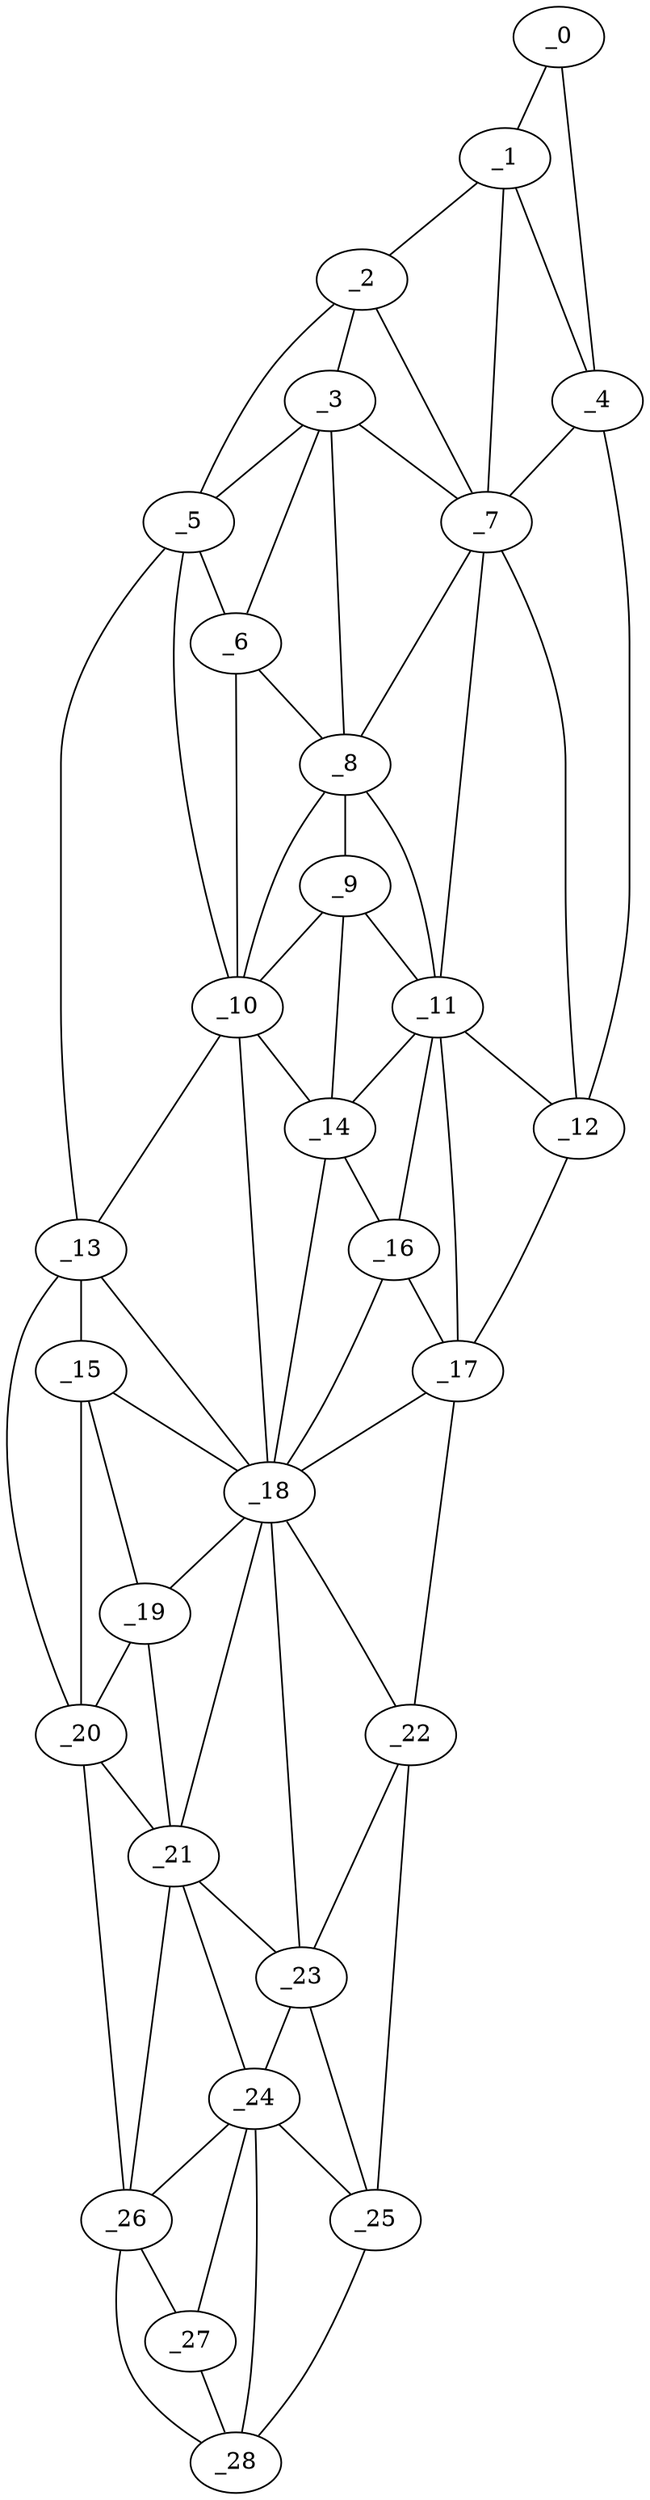 graph "obj69__310.gxl" {
	_0	 [x=4,
		y=89];
	_1	 [x=6,
		y=80];
	_0 -- _1	 [valence=1];
	_4	 [x=37,
		y=98];
	_0 -- _4	 [valence=1];
	_2	 [x=21,
		y=66];
	_1 -- _2	 [valence=1];
	_1 -- _4	 [valence=2];
	_7	 [x=40,
		y=89];
	_1 -- _7	 [valence=2];
	_3	 [x=29,
		y=65];
	_2 -- _3	 [valence=1];
	_5	 [x=39,
		y=52];
	_2 -- _5	 [valence=1];
	_2 -- _7	 [valence=1];
	_3 -- _5	 [valence=1];
	_6	 [x=39,
		y=61];
	_3 -- _6	 [valence=2];
	_3 -- _7	 [valence=2];
	_8	 [x=43,
		y=72];
	_3 -- _8	 [valence=1];
	_4 -- _7	 [valence=1];
	_12	 [x=53,
		y=95];
	_4 -- _12	 [valence=1];
	_5 -- _6	 [valence=1];
	_10	 [x=52,
		y=65];
	_5 -- _10	 [valence=2];
	_13	 [x=57,
		y=40];
	_5 -- _13	 [valence=1];
	_6 -- _8	 [valence=1];
	_6 -- _10	 [valence=2];
	_7 -- _8	 [valence=2];
	_11	 [x=53,
		y=86];
	_7 -- _11	 [valence=2];
	_7 -- _12	 [valence=1];
	_9	 [x=51,
		y=73];
	_8 -- _9	 [valence=2];
	_8 -- _10	 [valence=2];
	_8 -- _11	 [valence=2];
	_9 -- _10	 [valence=2];
	_9 -- _11	 [valence=2];
	_14	 [x=64,
		y=75];
	_9 -- _14	 [valence=2];
	_10 -- _13	 [valence=2];
	_10 -- _14	 [valence=1];
	_18	 [x=79,
		y=60];
	_10 -- _18	 [valence=2];
	_11 -- _12	 [valence=2];
	_11 -- _14	 [valence=2];
	_16	 [x=68,
		y=77];
	_11 -- _16	 [valence=1];
	_17	 [x=72,
		y=86];
	_11 -- _17	 [valence=2];
	_12 -- _17	 [valence=1];
	_15	 [x=65,
		y=38];
	_13 -- _15	 [valence=2];
	_13 -- _18	 [valence=2];
	_20	 [x=87,
		y=27];
	_13 -- _20	 [valence=1];
	_14 -- _16	 [valence=2];
	_14 -- _18	 [valence=2];
	_15 -- _18	 [valence=2];
	_19	 [x=82,
		y=46];
	_15 -- _19	 [valence=1];
	_15 -- _20	 [valence=1];
	_16 -- _17	 [valence=2];
	_16 -- _18	 [valence=1];
	_17 -- _18	 [valence=1];
	_22	 [x=102,
		y=71];
	_17 -- _22	 [valence=1];
	_18 -- _19	 [valence=2];
	_21	 [x=100,
		y=49];
	_18 -- _21	 [valence=2];
	_18 -- _22	 [valence=2];
	_23	 [x=103,
		y=58];
	_18 -- _23	 [valence=2];
	_19 -- _20	 [valence=2];
	_19 -- _21	 [valence=1];
	_20 -- _21	 [valence=1];
	_26	 [x=124,
		y=38];
	_20 -- _26	 [valence=1];
	_21 -- _23	 [valence=1];
	_24	 [x=113,
		y=49];
	_21 -- _24	 [valence=2];
	_21 -- _26	 [valence=1];
	_22 -- _23	 [valence=1];
	_25	 [x=119,
		y=61];
	_22 -- _25	 [valence=1];
	_23 -- _24	 [valence=2];
	_23 -- _25	 [valence=1];
	_24 -- _25	 [valence=2];
	_24 -- _26	 [valence=1];
	_27	 [x=124,
		y=48];
	_24 -- _27	 [valence=2];
	_28	 [x=125,
		y=56];
	_24 -- _28	 [valence=1];
	_25 -- _28	 [valence=1];
	_26 -- _27	 [valence=2];
	_26 -- _28	 [valence=1];
	_27 -- _28	 [valence=1];
}
